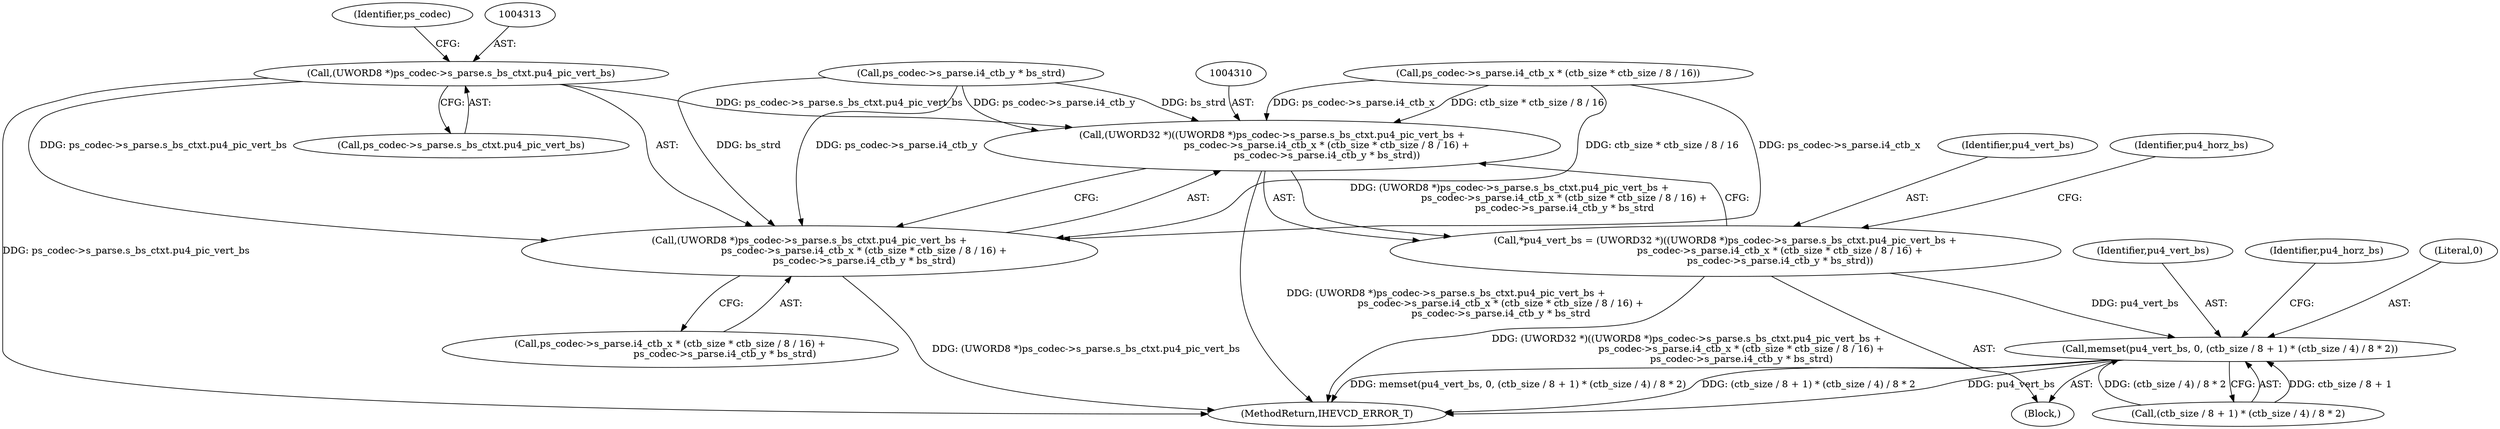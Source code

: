 digraph "0_Android_2b9fb0c2074d370a254b35e2489de2d94943578d@pointer" {
"1004312" [label="(Call,(UWORD8 *)ps_codec->s_parse.s_bs_ctxt.pu4_pic_vert_bs)"];
"1004309" [label="(Call,(UWORD32 *)((UWORD8 *)ps_codec->s_parse.s_bs_ctxt.pu4_pic_vert_bs +\n                                    ps_codec->s_parse.i4_ctb_x * (ctb_size * ctb_size / 8 / 16) +\n                                    ps_codec->s_parse.i4_ctb_y * bs_strd))"];
"1004307" [label="(Call,*pu4_vert_bs = (UWORD32 *)((UWORD8 *)ps_codec->s_parse.s_bs_ctxt.pu4_pic_vert_bs +\n                                    ps_codec->s_parse.i4_ctb_x * (ctb_size * ctb_size / 8 / 16) +\n                                    ps_codec->s_parse.i4_ctb_y * bs_strd))"];
"1004378" [label="(Call,memset(pu4_vert_bs, 0, (ctb_size / 8 + 1) * (ctb_size / 4) / 8 * 2))"];
"1004311" [label="(Call,(UWORD8 *)ps_codec->s_parse.s_bs_ctxt.pu4_pic_vert_bs +\n                                    ps_codec->s_parse.i4_ctb_x * (ctb_size * ctb_size / 8 / 16) +\n                                    ps_codec->s_parse.i4_ctb_y * bs_strd)"];
"1004395" [label="(Identifier,pu4_horz_bs)"];
"1004311" [label="(Call,(UWORD8 *)ps_codec->s_parse.s_bs_ctxt.pu4_pic_vert_bs +\n                                    ps_codec->s_parse.i4_ctb_x * (ctb_size * ctb_size / 8 / 16) +\n                                    ps_codec->s_parse.i4_ctb_y * bs_strd)"];
"1004325" [label="(Identifier,ps_codec)"];
"1004289" [label="(Block,)"];
"1004335" [label="(Call,ps_codec->s_parse.i4_ctb_y * bs_strd)"];
"1004308" [label="(Identifier,pu4_vert_bs)"];
"1004309" [label="(Call,(UWORD32 *)((UWORD8 *)ps_codec->s_parse.s_bs_ctxt.pu4_pic_vert_bs +\n                                    ps_codec->s_parse.i4_ctb_x * (ctb_size * ctb_size / 8 / 16) +\n                                    ps_codec->s_parse.i4_ctb_y * bs_strd))"];
"1004344" [label="(Identifier,pu4_horz_bs)"];
"1004378" [label="(Call,memset(pu4_vert_bs, 0, (ctb_size / 8 + 1) * (ctb_size / 4) / 8 * 2))"];
"1004380" [label="(Literal,0)"];
"1004322" [label="(Call,ps_codec->s_parse.i4_ctb_x * (ctb_size * ctb_size / 8 / 16))"];
"1004379" [label="(Identifier,pu4_vert_bs)"];
"1004321" [label="(Call,ps_codec->s_parse.i4_ctb_x * (ctb_size * ctb_size / 8 / 16) +\n                                    ps_codec->s_parse.i4_ctb_y * bs_strd)"];
"1004314" [label="(Call,ps_codec->s_parse.s_bs_ctxt.pu4_pic_vert_bs)"];
"1004312" [label="(Call,(UWORD8 *)ps_codec->s_parse.s_bs_ctxt.pu4_pic_vert_bs)"];
"1004381" [label="(Call,(ctb_size / 8 + 1) * (ctb_size / 4) / 8 * 2)"];
"1005291" [label="(MethodReturn,IHEVCD_ERROR_T)"];
"1004307" [label="(Call,*pu4_vert_bs = (UWORD32 *)((UWORD8 *)ps_codec->s_parse.s_bs_ctxt.pu4_pic_vert_bs +\n                                    ps_codec->s_parse.i4_ctb_x * (ctb_size * ctb_size / 8 / 16) +\n                                    ps_codec->s_parse.i4_ctb_y * bs_strd))"];
"1004312" -> "1004311"  [label="AST: "];
"1004312" -> "1004314"  [label="CFG: "];
"1004313" -> "1004312"  [label="AST: "];
"1004314" -> "1004312"  [label="AST: "];
"1004325" -> "1004312"  [label="CFG: "];
"1004312" -> "1005291"  [label="DDG: ps_codec->s_parse.s_bs_ctxt.pu4_pic_vert_bs"];
"1004312" -> "1004309"  [label="DDG: ps_codec->s_parse.s_bs_ctxt.pu4_pic_vert_bs"];
"1004312" -> "1004311"  [label="DDG: ps_codec->s_parse.s_bs_ctxt.pu4_pic_vert_bs"];
"1004309" -> "1004307"  [label="AST: "];
"1004309" -> "1004311"  [label="CFG: "];
"1004310" -> "1004309"  [label="AST: "];
"1004311" -> "1004309"  [label="AST: "];
"1004307" -> "1004309"  [label="CFG: "];
"1004309" -> "1005291"  [label="DDG: (UWORD8 *)ps_codec->s_parse.s_bs_ctxt.pu4_pic_vert_bs +\n                                    ps_codec->s_parse.i4_ctb_x * (ctb_size * ctb_size / 8 / 16) +\n                                    ps_codec->s_parse.i4_ctb_y * bs_strd"];
"1004309" -> "1004307"  [label="DDG: (UWORD8 *)ps_codec->s_parse.s_bs_ctxt.pu4_pic_vert_bs +\n                                    ps_codec->s_parse.i4_ctb_x * (ctb_size * ctb_size / 8 / 16) +\n                                    ps_codec->s_parse.i4_ctb_y * bs_strd"];
"1004322" -> "1004309"  [label="DDG: ps_codec->s_parse.i4_ctb_x"];
"1004322" -> "1004309"  [label="DDG: ctb_size * ctb_size / 8 / 16"];
"1004335" -> "1004309"  [label="DDG: ps_codec->s_parse.i4_ctb_y"];
"1004335" -> "1004309"  [label="DDG: bs_strd"];
"1004307" -> "1004289"  [label="AST: "];
"1004308" -> "1004307"  [label="AST: "];
"1004344" -> "1004307"  [label="CFG: "];
"1004307" -> "1005291"  [label="DDG: (UWORD32 *)((UWORD8 *)ps_codec->s_parse.s_bs_ctxt.pu4_pic_vert_bs +\n                                    ps_codec->s_parse.i4_ctb_x * (ctb_size * ctb_size / 8 / 16) +\n                                    ps_codec->s_parse.i4_ctb_y * bs_strd)"];
"1004307" -> "1004378"  [label="DDG: pu4_vert_bs"];
"1004378" -> "1004289"  [label="AST: "];
"1004378" -> "1004381"  [label="CFG: "];
"1004379" -> "1004378"  [label="AST: "];
"1004380" -> "1004378"  [label="AST: "];
"1004381" -> "1004378"  [label="AST: "];
"1004395" -> "1004378"  [label="CFG: "];
"1004378" -> "1005291"  [label="DDG: memset(pu4_vert_bs, 0, (ctb_size / 8 + 1) * (ctb_size / 4) / 8 * 2)"];
"1004378" -> "1005291"  [label="DDG: (ctb_size / 8 + 1) * (ctb_size / 4) / 8 * 2"];
"1004378" -> "1005291"  [label="DDG: pu4_vert_bs"];
"1004381" -> "1004378"  [label="DDG: ctb_size / 8 + 1"];
"1004381" -> "1004378"  [label="DDG: (ctb_size / 4) / 8 * 2"];
"1004311" -> "1004321"  [label="CFG: "];
"1004321" -> "1004311"  [label="AST: "];
"1004311" -> "1005291"  [label="DDG: (UWORD8 *)ps_codec->s_parse.s_bs_ctxt.pu4_pic_vert_bs"];
"1004322" -> "1004311"  [label="DDG: ps_codec->s_parse.i4_ctb_x"];
"1004322" -> "1004311"  [label="DDG: ctb_size * ctb_size / 8 / 16"];
"1004335" -> "1004311"  [label="DDG: ps_codec->s_parse.i4_ctb_y"];
"1004335" -> "1004311"  [label="DDG: bs_strd"];
}
